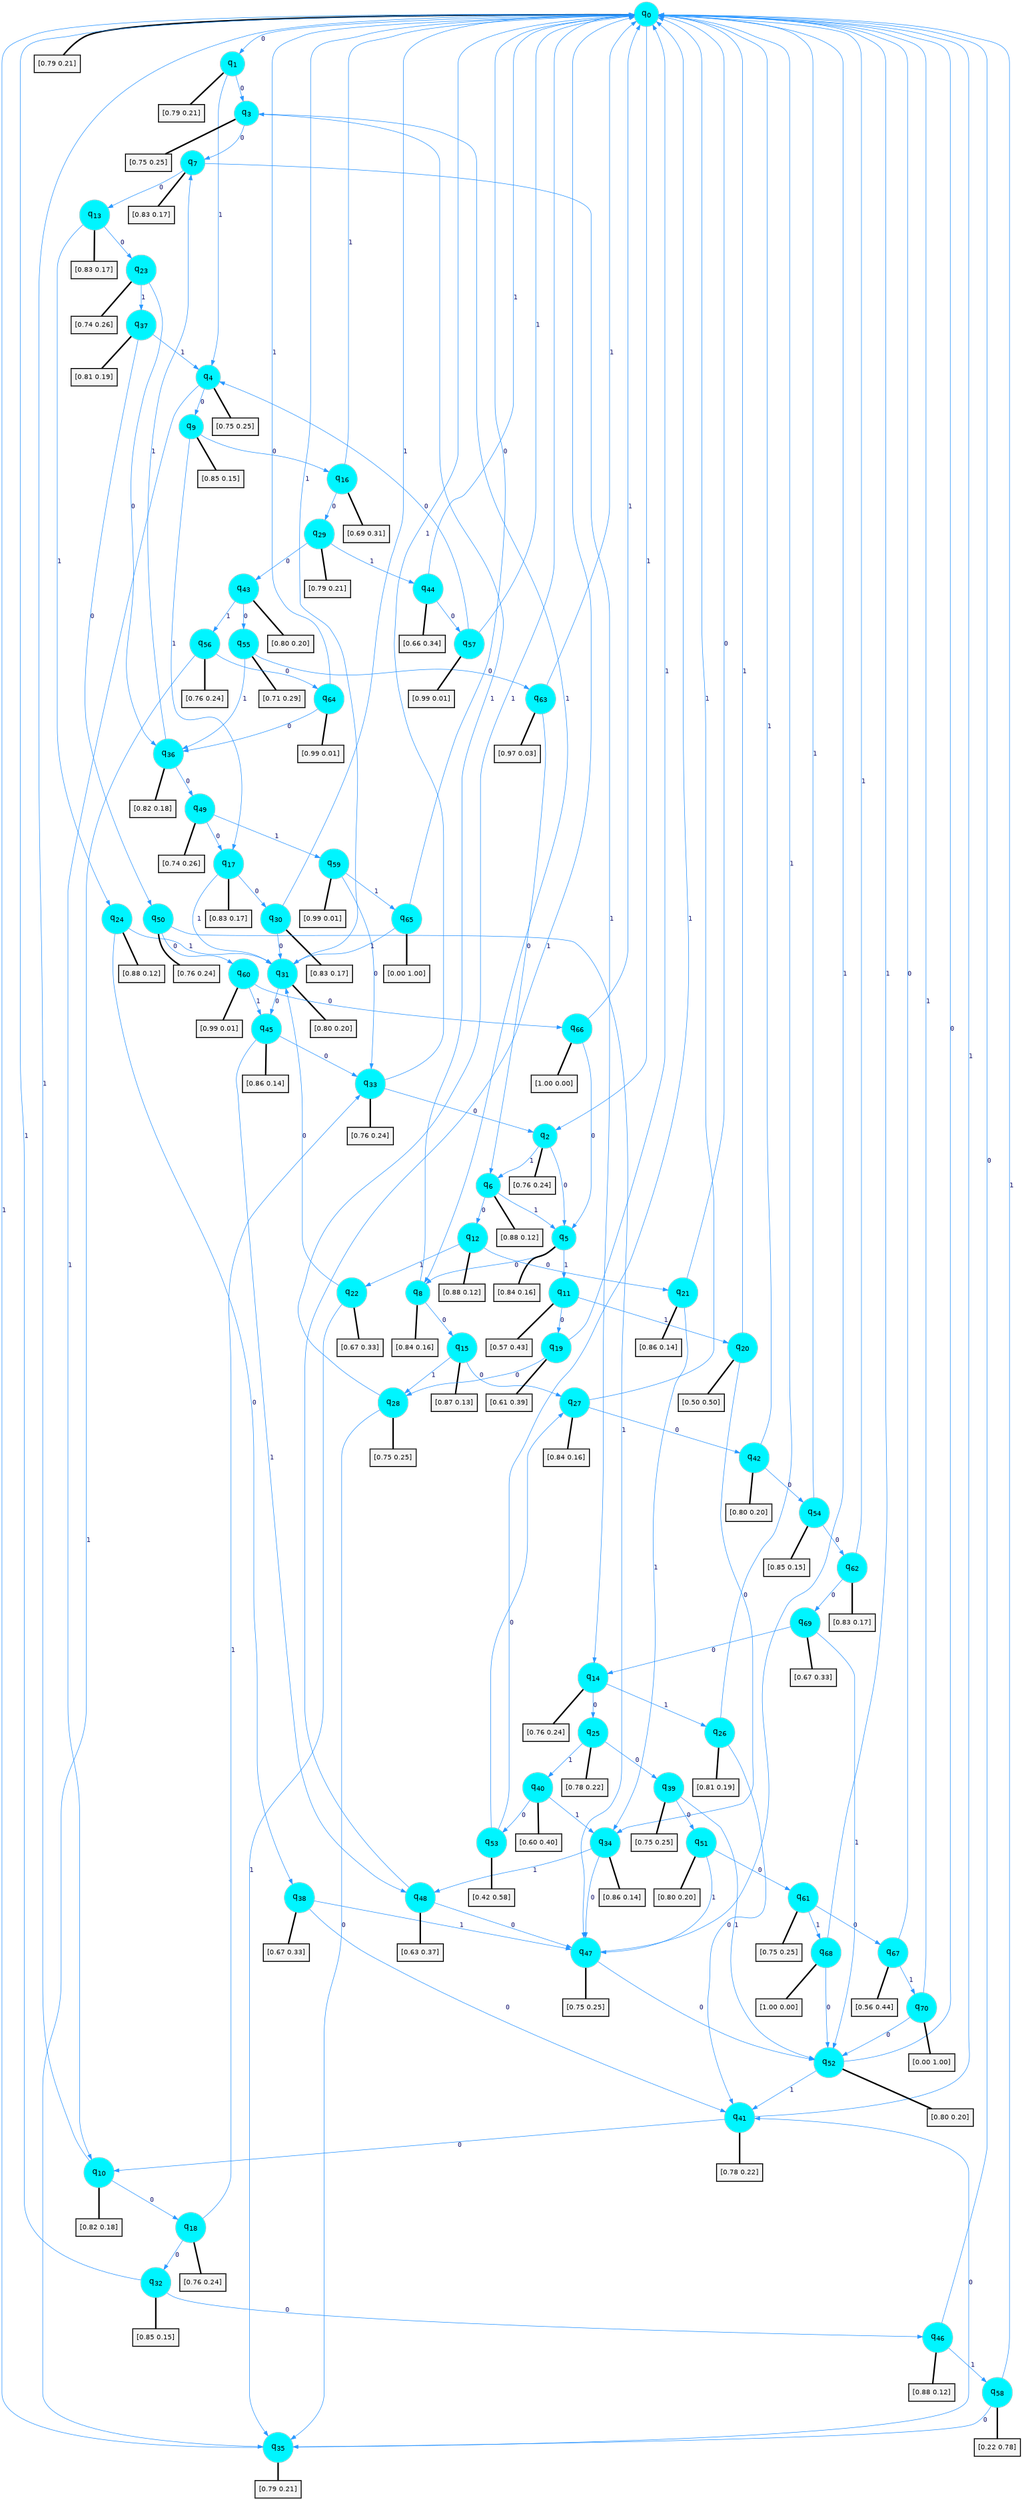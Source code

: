 digraph G {
graph [
bgcolor=transparent, dpi=300, rankdir=TD, size="40,25"];
node [
color=gray, fillcolor=turquoise1, fontcolor=black, fontname=Helvetica, fontsize=16, fontweight=bold, shape=circle, style=filled];
edge [
arrowsize=1, color=dodgerblue1, fontcolor=midnightblue, fontname=courier, fontweight=bold, penwidth=1, style=solid, weight=20];
0[label=<q<SUB>0</SUB>>];
1[label=<q<SUB>1</SUB>>];
2[label=<q<SUB>2</SUB>>];
3[label=<q<SUB>3</SUB>>];
4[label=<q<SUB>4</SUB>>];
5[label=<q<SUB>5</SUB>>];
6[label=<q<SUB>6</SUB>>];
7[label=<q<SUB>7</SUB>>];
8[label=<q<SUB>8</SUB>>];
9[label=<q<SUB>9</SUB>>];
10[label=<q<SUB>10</SUB>>];
11[label=<q<SUB>11</SUB>>];
12[label=<q<SUB>12</SUB>>];
13[label=<q<SUB>13</SUB>>];
14[label=<q<SUB>14</SUB>>];
15[label=<q<SUB>15</SUB>>];
16[label=<q<SUB>16</SUB>>];
17[label=<q<SUB>17</SUB>>];
18[label=<q<SUB>18</SUB>>];
19[label=<q<SUB>19</SUB>>];
20[label=<q<SUB>20</SUB>>];
21[label=<q<SUB>21</SUB>>];
22[label=<q<SUB>22</SUB>>];
23[label=<q<SUB>23</SUB>>];
24[label=<q<SUB>24</SUB>>];
25[label=<q<SUB>25</SUB>>];
26[label=<q<SUB>26</SUB>>];
27[label=<q<SUB>27</SUB>>];
28[label=<q<SUB>28</SUB>>];
29[label=<q<SUB>29</SUB>>];
30[label=<q<SUB>30</SUB>>];
31[label=<q<SUB>31</SUB>>];
32[label=<q<SUB>32</SUB>>];
33[label=<q<SUB>33</SUB>>];
34[label=<q<SUB>34</SUB>>];
35[label=<q<SUB>35</SUB>>];
36[label=<q<SUB>36</SUB>>];
37[label=<q<SUB>37</SUB>>];
38[label=<q<SUB>38</SUB>>];
39[label=<q<SUB>39</SUB>>];
40[label=<q<SUB>40</SUB>>];
41[label=<q<SUB>41</SUB>>];
42[label=<q<SUB>42</SUB>>];
43[label=<q<SUB>43</SUB>>];
44[label=<q<SUB>44</SUB>>];
45[label=<q<SUB>45</SUB>>];
46[label=<q<SUB>46</SUB>>];
47[label=<q<SUB>47</SUB>>];
48[label=<q<SUB>48</SUB>>];
49[label=<q<SUB>49</SUB>>];
50[label=<q<SUB>50</SUB>>];
51[label=<q<SUB>51</SUB>>];
52[label=<q<SUB>52</SUB>>];
53[label=<q<SUB>53</SUB>>];
54[label=<q<SUB>54</SUB>>];
55[label=<q<SUB>55</SUB>>];
56[label=<q<SUB>56</SUB>>];
57[label=<q<SUB>57</SUB>>];
58[label=<q<SUB>58</SUB>>];
59[label=<q<SUB>59</SUB>>];
60[label=<q<SUB>60</SUB>>];
61[label=<q<SUB>61</SUB>>];
62[label=<q<SUB>62</SUB>>];
63[label=<q<SUB>63</SUB>>];
64[label=<q<SUB>64</SUB>>];
65[label=<q<SUB>65</SUB>>];
66[label=<q<SUB>66</SUB>>];
67[label=<q<SUB>67</SUB>>];
68[label=<q<SUB>68</SUB>>];
69[label=<q<SUB>69</SUB>>];
70[label=<q<SUB>70</SUB>>];
71[label="[0.79 0.21]", shape=box,fontcolor=black, fontname=Helvetica, fontsize=14, penwidth=2, fillcolor=whitesmoke,color=black];
72[label="[0.79 0.21]", shape=box,fontcolor=black, fontname=Helvetica, fontsize=14, penwidth=2, fillcolor=whitesmoke,color=black];
73[label="[0.76 0.24]", shape=box,fontcolor=black, fontname=Helvetica, fontsize=14, penwidth=2, fillcolor=whitesmoke,color=black];
74[label="[0.75 0.25]", shape=box,fontcolor=black, fontname=Helvetica, fontsize=14, penwidth=2, fillcolor=whitesmoke,color=black];
75[label="[0.75 0.25]", shape=box,fontcolor=black, fontname=Helvetica, fontsize=14, penwidth=2, fillcolor=whitesmoke,color=black];
76[label="[0.84 0.16]", shape=box,fontcolor=black, fontname=Helvetica, fontsize=14, penwidth=2, fillcolor=whitesmoke,color=black];
77[label="[0.88 0.12]", shape=box,fontcolor=black, fontname=Helvetica, fontsize=14, penwidth=2, fillcolor=whitesmoke,color=black];
78[label="[0.83 0.17]", shape=box,fontcolor=black, fontname=Helvetica, fontsize=14, penwidth=2, fillcolor=whitesmoke,color=black];
79[label="[0.84 0.16]", shape=box,fontcolor=black, fontname=Helvetica, fontsize=14, penwidth=2, fillcolor=whitesmoke,color=black];
80[label="[0.85 0.15]", shape=box,fontcolor=black, fontname=Helvetica, fontsize=14, penwidth=2, fillcolor=whitesmoke,color=black];
81[label="[0.82 0.18]", shape=box,fontcolor=black, fontname=Helvetica, fontsize=14, penwidth=2, fillcolor=whitesmoke,color=black];
82[label="[0.57 0.43]", shape=box,fontcolor=black, fontname=Helvetica, fontsize=14, penwidth=2, fillcolor=whitesmoke,color=black];
83[label="[0.88 0.12]", shape=box,fontcolor=black, fontname=Helvetica, fontsize=14, penwidth=2, fillcolor=whitesmoke,color=black];
84[label="[0.83 0.17]", shape=box,fontcolor=black, fontname=Helvetica, fontsize=14, penwidth=2, fillcolor=whitesmoke,color=black];
85[label="[0.76 0.24]", shape=box,fontcolor=black, fontname=Helvetica, fontsize=14, penwidth=2, fillcolor=whitesmoke,color=black];
86[label="[0.87 0.13]", shape=box,fontcolor=black, fontname=Helvetica, fontsize=14, penwidth=2, fillcolor=whitesmoke,color=black];
87[label="[0.69 0.31]", shape=box,fontcolor=black, fontname=Helvetica, fontsize=14, penwidth=2, fillcolor=whitesmoke,color=black];
88[label="[0.83 0.17]", shape=box,fontcolor=black, fontname=Helvetica, fontsize=14, penwidth=2, fillcolor=whitesmoke,color=black];
89[label="[0.76 0.24]", shape=box,fontcolor=black, fontname=Helvetica, fontsize=14, penwidth=2, fillcolor=whitesmoke,color=black];
90[label="[0.61 0.39]", shape=box,fontcolor=black, fontname=Helvetica, fontsize=14, penwidth=2, fillcolor=whitesmoke,color=black];
91[label="[0.50 0.50]", shape=box,fontcolor=black, fontname=Helvetica, fontsize=14, penwidth=2, fillcolor=whitesmoke,color=black];
92[label="[0.86 0.14]", shape=box,fontcolor=black, fontname=Helvetica, fontsize=14, penwidth=2, fillcolor=whitesmoke,color=black];
93[label="[0.67 0.33]", shape=box,fontcolor=black, fontname=Helvetica, fontsize=14, penwidth=2, fillcolor=whitesmoke,color=black];
94[label="[0.74 0.26]", shape=box,fontcolor=black, fontname=Helvetica, fontsize=14, penwidth=2, fillcolor=whitesmoke,color=black];
95[label="[0.88 0.12]", shape=box,fontcolor=black, fontname=Helvetica, fontsize=14, penwidth=2, fillcolor=whitesmoke,color=black];
96[label="[0.78 0.22]", shape=box,fontcolor=black, fontname=Helvetica, fontsize=14, penwidth=2, fillcolor=whitesmoke,color=black];
97[label="[0.81 0.19]", shape=box,fontcolor=black, fontname=Helvetica, fontsize=14, penwidth=2, fillcolor=whitesmoke,color=black];
98[label="[0.84 0.16]", shape=box,fontcolor=black, fontname=Helvetica, fontsize=14, penwidth=2, fillcolor=whitesmoke,color=black];
99[label="[0.75 0.25]", shape=box,fontcolor=black, fontname=Helvetica, fontsize=14, penwidth=2, fillcolor=whitesmoke,color=black];
100[label="[0.79 0.21]", shape=box,fontcolor=black, fontname=Helvetica, fontsize=14, penwidth=2, fillcolor=whitesmoke,color=black];
101[label="[0.83 0.17]", shape=box,fontcolor=black, fontname=Helvetica, fontsize=14, penwidth=2, fillcolor=whitesmoke,color=black];
102[label="[0.80 0.20]", shape=box,fontcolor=black, fontname=Helvetica, fontsize=14, penwidth=2, fillcolor=whitesmoke,color=black];
103[label="[0.85 0.15]", shape=box,fontcolor=black, fontname=Helvetica, fontsize=14, penwidth=2, fillcolor=whitesmoke,color=black];
104[label="[0.76 0.24]", shape=box,fontcolor=black, fontname=Helvetica, fontsize=14, penwidth=2, fillcolor=whitesmoke,color=black];
105[label="[0.86 0.14]", shape=box,fontcolor=black, fontname=Helvetica, fontsize=14, penwidth=2, fillcolor=whitesmoke,color=black];
106[label="[0.79 0.21]", shape=box,fontcolor=black, fontname=Helvetica, fontsize=14, penwidth=2, fillcolor=whitesmoke,color=black];
107[label="[0.82 0.18]", shape=box,fontcolor=black, fontname=Helvetica, fontsize=14, penwidth=2, fillcolor=whitesmoke,color=black];
108[label="[0.81 0.19]", shape=box,fontcolor=black, fontname=Helvetica, fontsize=14, penwidth=2, fillcolor=whitesmoke,color=black];
109[label="[0.67 0.33]", shape=box,fontcolor=black, fontname=Helvetica, fontsize=14, penwidth=2, fillcolor=whitesmoke,color=black];
110[label="[0.75 0.25]", shape=box,fontcolor=black, fontname=Helvetica, fontsize=14, penwidth=2, fillcolor=whitesmoke,color=black];
111[label="[0.60 0.40]", shape=box,fontcolor=black, fontname=Helvetica, fontsize=14, penwidth=2, fillcolor=whitesmoke,color=black];
112[label="[0.78 0.22]", shape=box,fontcolor=black, fontname=Helvetica, fontsize=14, penwidth=2, fillcolor=whitesmoke,color=black];
113[label="[0.80 0.20]", shape=box,fontcolor=black, fontname=Helvetica, fontsize=14, penwidth=2, fillcolor=whitesmoke,color=black];
114[label="[0.80 0.20]", shape=box,fontcolor=black, fontname=Helvetica, fontsize=14, penwidth=2, fillcolor=whitesmoke,color=black];
115[label="[0.66 0.34]", shape=box,fontcolor=black, fontname=Helvetica, fontsize=14, penwidth=2, fillcolor=whitesmoke,color=black];
116[label="[0.86 0.14]", shape=box,fontcolor=black, fontname=Helvetica, fontsize=14, penwidth=2, fillcolor=whitesmoke,color=black];
117[label="[0.88 0.12]", shape=box,fontcolor=black, fontname=Helvetica, fontsize=14, penwidth=2, fillcolor=whitesmoke,color=black];
118[label="[0.75 0.25]", shape=box,fontcolor=black, fontname=Helvetica, fontsize=14, penwidth=2, fillcolor=whitesmoke,color=black];
119[label="[0.63 0.37]", shape=box,fontcolor=black, fontname=Helvetica, fontsize=14, penwidth=2, fillcolor=whitesmoke,color=black];
120[label="[0.74 0.26]", shape=box,fontcolor=black, fontname=Helvetica, fontsize=14, penwidth=2, fillcolor=whitesmoke,color=black];
121[label="[0.76 0.24]", shape=box,fontcolor=black, fontname=Helvetica, fontsize=14, penwidth=2, fillcolor=whitesmoke,color=black];
122[label="[0.80 0.20]", shape=box,fontcolor=black, fontname=Helvetica, fontsize=14, penwidth=2, fillcolor=whitesmoke,color=black];
123[label="[0.80 0.20]", shape=box,fontcolor=black, fontname=Helvetica, fontsize=14, penwidth=2, fillcolor=whitesmoke,color=black];
124[label="[0.42 0.58]", shape=box,fontcolor=black, fontname=Helvetica, fontsize=14, penwidth=2, fillcolor=whitesmoke,color=black];
125[label="[0.85 0.15]", shape=box,fontcolor=black, fontname=Helvetica, fontsize=14, penwidth=2, fillcolor=whitesmoke,color=black];
126[label="[0.71 0.29]", shape=box,fontcolor=black, fontname=Helvetica, fontsize=14, penwidth=2, fillcolor=whitesmoke,color=black];
127[label="[0.76 0.24]", shape=box,fontcolor=black, fontname=Helvetica, fontsize=14, penwidth=2, fillcolor=whitesmoke,color=black];
128[label="[0.99 0.01]", shape=box,fontcolor=black, fontname=Helvetica, fontsize=14, penwidth=2, fillcolor=whitesmoke,color=black];
129[label="[0.22 0.78]", shape=box,fontcolor=black, fontname=Helvetica, fontsize=14, penwidth=2, fillcolor=whitesmoke,color=black];
130[label="[0.99 0.01]", shape=box,fontcolor=black, fontname=Helvetica, fontsize=14, penwidth=2, fillcolor=whitesmoke,color=black];
131[label="[0.99 0.01]", shape=box,fontcolor=black, fontname=Helvetica, fontsize=14, penwidth=2, fillcolor=whitesmoke,color=black];
132[label="[0.75 0.25]", shape=box,fontcolor=black, fontname=Helvetica, fontsize=14, penwidth=2, fillcolor=whitesmoke,color=black];
133[label="[0.83 0.17]", shape=box,fontcolor=black, fontname=Helvetica, fontsize=14, penwidth=2, fillcolor=whitesmoke,color=black];
134[label="[0.97 0.03]", shape=box,fontcolor=black, fontname=Helvetica, fontsize=14, penwidth=2, fillcolor=whitesmoke,color=black];
135[label="[0.99 0.01]", shape=box,fontcolor=black, fontname=Helvetica, fontsize=14, penwidth=2, fillcolor=whitesmoke,color=black];
136[label="[0.00 1.00]", shape=box,fontcolor=black, fontname=Helvetica, fontsize=14, penwidth=2, fillcolor=whitesmoke,color=black];
137[label="[1.00 0.00]", shape=box,fontcolor=black, fontname=Helvetica, fontsize=14, penwidth=2, fillcolor=whitesmoke,color=black];
138[label="[0.56 0.44]", shape=box,fontcolor=black, fontname=Helvetica, fontsize=14, penwidth=2, fillcolor=whitesmoke,color=black];
139[label="[1.00 0.00]", shape=box,fontcolor=black, fontname=Helvetica, fontsize=14, penwidth=2, fillcolor=whitesmoke,color=black];
140[label="[0.67 0.33]", shape=box,fontcolor=black, fontname=Helvetica, fontsize=14, penwidth=2, fillcolor=whitesmoke,color=black];
141[label="[0.00 1.00]", shape=box,fontcolor=black, fontname=Helvetica, fontsize=14, penwidth=2, fillcolor=whitesmoke,color=black];
0->1 [label=0];
0->2 [label=1];
0->71 [arrowhead=none, penwidth=3,color=black];
1->3 [label=0];
1->4 [label=1];
1->72 [arrowhead=none, penwidth=3,color=black];
2->5 [label=0];
2->6 [label=1];
2->73 [arrowhead=none, penwidth=3,color=black];
3->7 [label=0];
3->8 [label=1];
3->74 [arrowhead=none, penwidth=3,color=black];
4->9 [label=0];
4->10 [label=1];
4->75 [arrowhead=none, penwidth=3,color=black];
5->8 [label=0];
5->11 [label=1];
5->76 [arrowhead=none, penwidth=3,color=black];
6->12 [label=0];
6->5 [label=1];
6->77 [arrowhead=none, penwidth=3,color=black];
7->13 [label=0];
7->14 [label=1];
7->78 [arrowhead=none, penwidth=3,color=black];
8->15 [label=0];
8->3 [label=1];
8->79 [arrowhead=none, penwidth=3,color=black];
9->16 [label=0];
9->17 [label=1];
9->80 [arrowhead=none, penwidth=3,color=black];
10->18 [label=0];
10->0 [label=1];
10->81 [arrowhead=none, penwidth=3,color=black];
11->19 [label=0];
11->20 [label=1];
11->82 [arrowhead=none, penwidth=3,color=black];
12->21 [label=0];
12->22 [label=1];
12->83 [arrowhead=none, penwidth=3,color=black];
13->23 [label=0];
13->24 [label=1];
13->84 [arrowhead=none, penwidth=3,color=black];
14->25 [label=0];
14->26 [label=1];
14->85 [arrowhead=none, penwidth=3,color=black];
15->27 [label=0];
15->28 [label=1];
15->86 [arrowhead=none, penwidth=3,color=black];
16->29 [label=0];
16->0 [label=1];
16->87 [arrowhead=none, penwidth=3,color=black];
17->30 [label=0];
17->31 [label=1];
17->88 [arrowhead=none, penwidth=3,color=black];
18->32 [label=0];
18->33 [label=1];
18->89 [arrowhead=none, penwidth=3,color=black];
19->28 [label=0];
19->0 [label=1];
19->90 [arrowhead=none, penwidth=3,color=black];
20->34 [label=0];
20->0 [label=1];
20->91 [arrowhead=none, penwidth=3,color=black];
21->0 [label=0];
21->34 [label=1];
21->92 [arrowhead=none, penwidth=3,color=black];
22->31 [label=0];
22->35 [label=1];
22->93 [arrowhead=none, penwidth=3,color=black];
23->36 [label=0];
23->37 [label=1];
23->94 [arrowhead=none, penwidth=3,color=black];
24->38 [label=0];
24->31 [label=1];
24->95 [arrowhead=none, penwidth=3,color=black];
25->39 [label=0];
25->40 [label=1];
25->96 [arrowhead=none, penwidth=3,color=black];
26->41 [label=0];
26->0 [label=1];
26->97 [arrowhead=none, penwidth=3,color=black];
27->42 [label=0];
27->0 [label=1];
27->98 [arrowhead=none, penwidth=3,color=black];
28->35 [label=0];
28->0 [label=1];
28->99 [arrowhead=none, penwidth=3,color=black];
29->43 [label=0];
29->44 [label=1];
29->100 [arrowhead=none, penwidth=3,color=black];
30->31 [label=0];
30->0 [label=1];
30->101 [arrowhead=none, penwidth=3,color=black];
31->45 [label=0];
31->0 [label=1];
31->102 [arrowhead=none, penwidth=3,color=black];
32->46 [label=0];
32->0 [label=1];
32->103 [arrowhead=none, penwidth=3,color=black];
33->2 [label=0];
33->0 [label=1];
33->104 [arrowhead=none, penwidth=3,color=black];
34->47 [label=0];
34->48 [label=1];
34->105 [arrowhead=none, penwidth=3,color=black];
35->41 [label=0];
35->0 [label=1];
35->106 [arrowhead=none, penwidth=3,color=black];
36->49 [label=0];
36->7 [label=1];
36->107 [arrowhead=none, penwidth=3,color=black];
37->50 [label=0];
37->4 [label=1];
37->108 [arrowhead=none, penwidth=3,color=black];
38->41 [label=0];
38->47 [label=1];
38->109 [arrowhead=none, penwidth=3,color=black];
39->51 [label=0];
39->52 [label=1];
39->110 [arrowhead=none, penwidth=3,color=black];
40->53 [label=0];
40->34 [label=1];
40->111 [arrowhead=none, penwidth=3,color=black];
41->10 [label=0];
41->0 [label=1];
41->112 [arrowhead=none, penwidth=3,color=black];
42->54 [label=0];
42->0 [label=1];
42->113 [arrowhead=none, penwidth=3,color=black];
43->55 [label=0];
43->56 [label=1];
43->114 [arrowhead=none, penwidth=3,color=black];
44->57 [label=0];
44->0 [label=1];
44->115 [arrowhead=none, penwidth=3,color=black];
45->33 [label=0];
45->48 [label=1];
45->116 [arrowhead=none, penwidth=3,color=black];
46->0 [label=0];
46->58 [label=1];
46->117 [arrowhead=none, penwidth=3,color=black];
47->52 [label=0];
47->0 [label=1];
47->118 [arrowhead=none, penwidth=3,color=black];
48->47 [label=0];
48->0 [label=1];
48->119 [arrowhead=none, penwidth=3,color=black];
49->17 [label=0];
49->59 [label=1];
49->120 [arrowhead=none, penwidth=3,color=black];
50->60 [label=0];
50->47 [label=1];
50->121 [arrowhead=none, penwidth=3,color=black];
51->61 [label=0];
51->47 [label=1];
51->122 [arrowhead=none, penwidth=3,color=black];
52->0 [label=0];
52->41 [label=1];
52->123 [arrowhead=none, penwidth=3,color=black];
53->27 [label=0];
53->0 [label=1];
53->124 [arrowhead=none, penwidth=3,color=black];
54->62 [label=0];
54->0 [label=1];
54->125 [arrowhead=none, penwidth=3,color=black];
55->63 [label=0];
55->36 [label=1];
55->126 [arrowhead=none, penwidth=3,color=black];
56->64 [label=0];
56->35 [label=1];
56->127 [arrowhead=none, penwidth=3,color=black];
57->4 [label=0];
57->0 [label=1];
57->128 [arrowhead=none, penwidth=3,color=black];
58->35 [label=0];
58->0 [label=1];
58->129 [arrowhead=none, penwidth=3,color=black];
59->33 [label=0];
59->65 [label=1];
59->130 [arrowhead=none, penwidth=3,color=black];
60->66 [label=0];
60->45 [label=1];
60->131 [arrowhead=none, penwidth=3,color=black];
61->67 [label=0];
61->68 [label=1];
61->132 [arrowhead=none, penwidth=3,color=black];
62->69 [label=0];
62->0 [label=1];
62->133 [arrowhead=none, penwidth=3,color=black];
63->6 [label=0];
63->0 [label=1];
63->134 [arrowhead=none, penwidth=3,color=black];
64->36 [label=0];
64->0 [label=1];
64->135 [arrowhead=none, penwidth=3,color=black];
65->0 [label=0];
65->31 [label=1];
65->136 [arrowhead=none, penwidth=3,color=black];
66->5 [label=0];
66->0 [label=1];
66->137 [arrowhead=none, penwidth=3,color=black];
67->0 [label=0];
67->70 [label=1];
67->138 [arrowhead=none, penwidth=3,color=black];
68->52 [label=0];
68->0 [label=1];
68->139 [arrowhead=none, penwidth=3,color=black];
69->14 [label=0];
69->52 [label=1];
69->140 [arrowhead=none, penwidth=3,color=black];
70->52 [label=0];
70->0 [label=1];
70->141 [arrowhead=none, penwidth=3,color=black];
}
